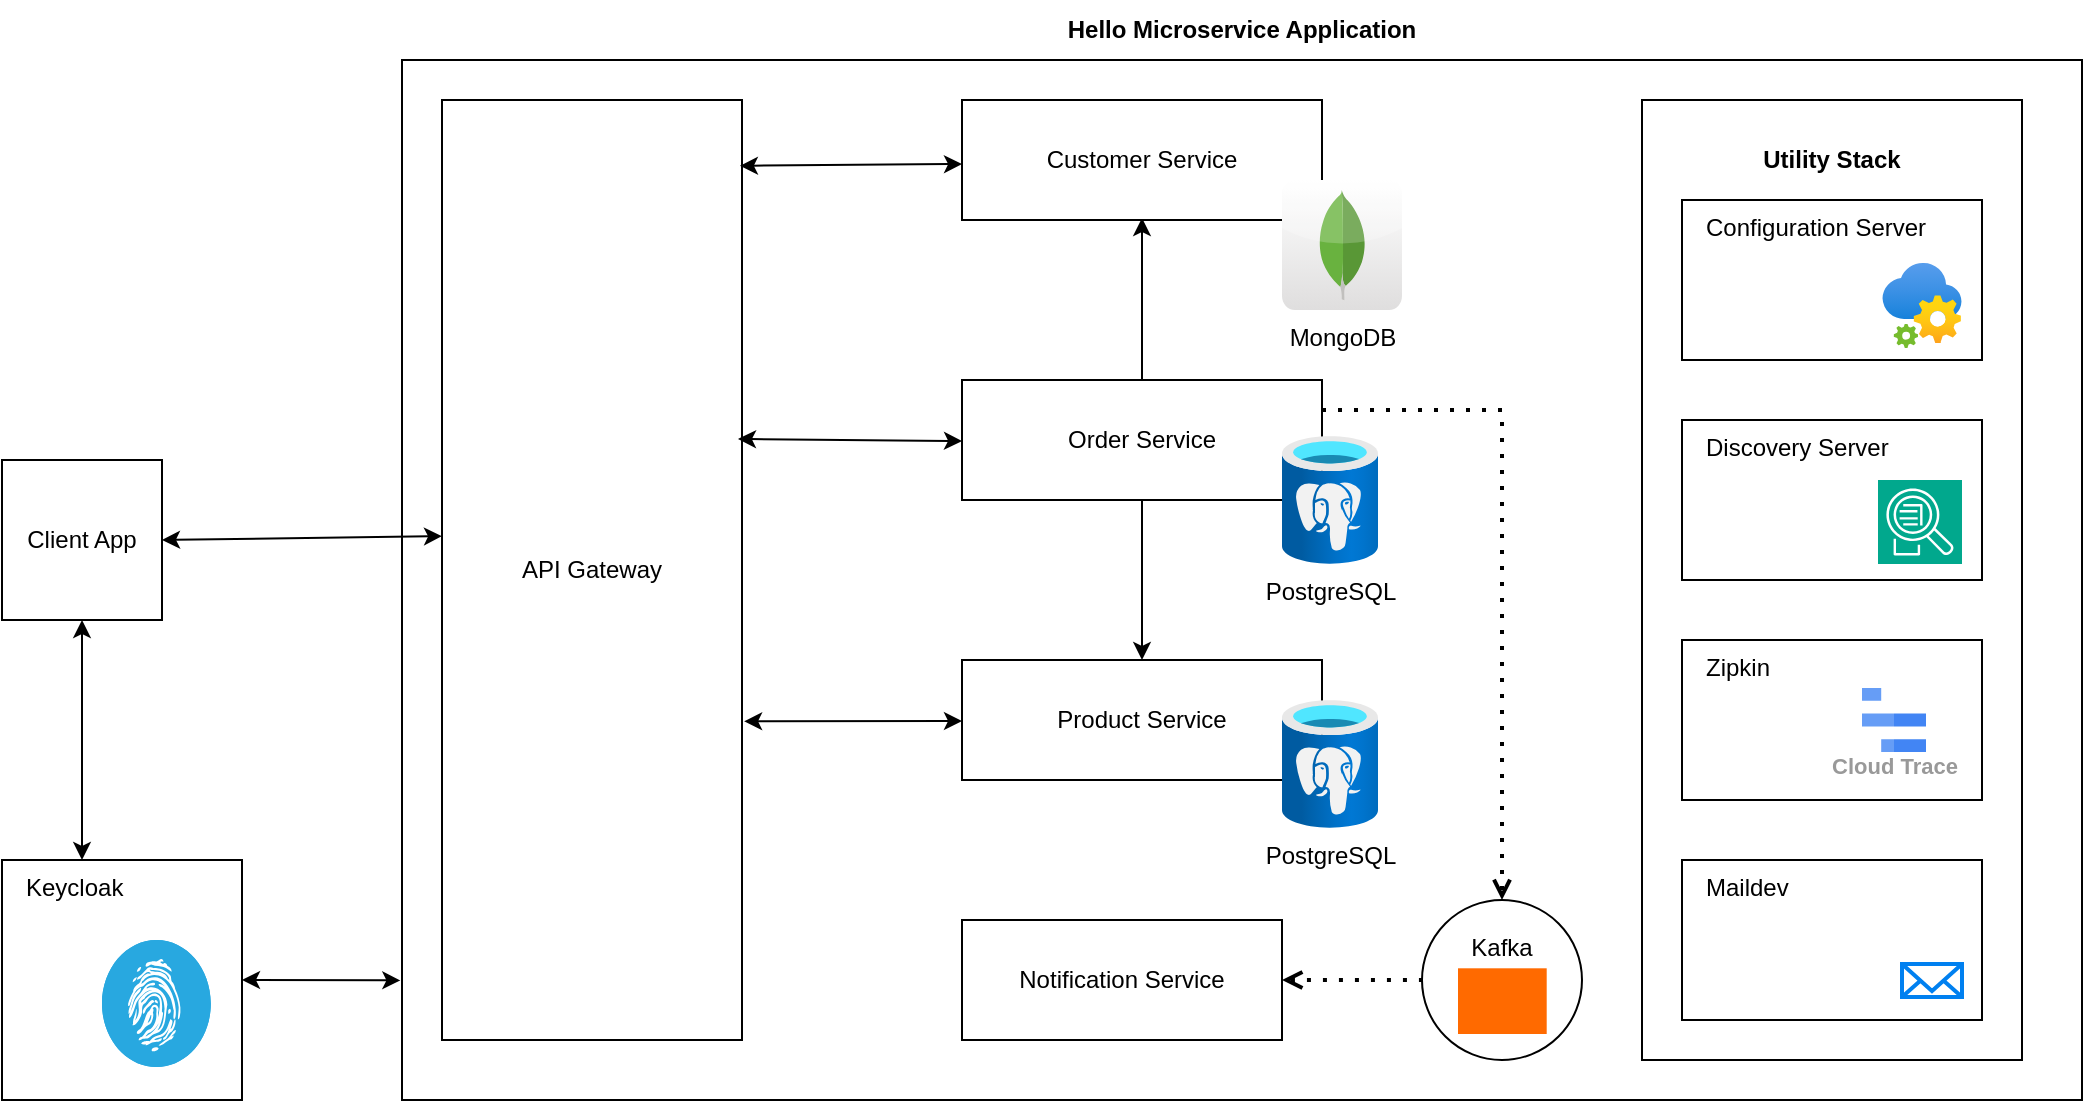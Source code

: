 <mxfile version="25.0.2">
  <diagram name="Page-1" id="ND3jjoAa3D5oEy8UcPlh">
    <mxGraphModel dx="1434" dy="836" grid="1" gridSize="10" guides="1" tooltips="1" connect="1" arrows="1" fold="1" page="1" pageScale="1" pageWidth="1169" pageHeight="827" math="0" shadow="0">
      <root>
        <mxCell id="0" />
        <mxCell id="1" parent="0" />
        <mxCell id="KuM-A_WvuE8hkyDEpZhT-1" value="" style="rounded=0;whiteSpace=wrap;html=1;" parent="1" vertex="1">
          <mxGeometry x="240" y="160" width="840" height="520" as="geometry" />
        </mxCell>
        <mxCell id="KuM-A_WvuE8hkyDEpZhT-2" value="API Gateway" style="rounded=0;whiteSpace=wrap;html=1;" parent="1" vertex="1">
          <mxGeometry x="260" y="180" width="150" height="470" as="geometry" />
        </mxCell>
        <mxCell id="KuM-A_WvuE8hkyDEpZhT-6" value="Notification Service" style="rounded=0;whiteSpace=wrap;html=1;" parent="1" vertex="1">
          <mxGeometry x="520" y="590" width="160" height="60" as="geometry" />
        </mxCell>
        <mxCell id="KuM-A_WvuE8hkyDEpZhT-16" value="Client App" style="whiteSpace=wrap;html=1;aspect=fixed;" parent="1" vertex="1">
          <mxGeometry x="40" y="360" width="80" height="80" as="geometry" />
        </mxCell>
        <mxCell id="KuM-A_WvuE8hkyDEpZhT-17" value="" style="endArrow=classic;startArrow=classic;html=1;rounded=0;exitX=1;exitY=0.5;exitDx=0;exitDy=0;entryX=0;entryY=0.464;entryDx=0;entryDy=0;entryPerimeter=0;" parent="1" source="KuM-A_WvuE8hkyDEpZhT-16" target="KuM-A_WvuE8hkyDEpZhT-2" edge="1">
          <mxGeometry width="50" height="50" relative="1" as="geometry">
            <mxPoint x="560" y="550" as="sourcePoint" />
            <mxPoint x="610" y="500" as="targetPoint" />
          </mxGeometry>
        </mxCell>
        <mxCell id="KuM-A_WvuE8hkyDEpZhT-18" value="" style="endArrow=classic;startArrow=classic;html=1;rounded=0;exitX=0.993;exitY=0.07;exitDx=0;exitDy=0;exitPerimeter=0;" parent="1" source="KuM-A_WvuE8hkyDEpZhT-2" edge="1">
          <mxGeometry width="50" height="50" relative="1" as="geometry">
            <mxPoint x="560" y="550" as="sourcePoint" />
            <mxPoint x="520" y="212" as="targetPoint" />
          </mxGeometry>
        </mxCell>
        <mxCell id="KuM-A_WvuE8hkyDEpZhT-19" value="" style="endArrow=classic;startArrow=classic;html=1;rounded=0;exitX=0.987;exitY=0.065;exitDx=0;exitDy=0;exitPerimeter=0;" parent="1" edge="1">
          <mxGeometry width="50" height="50" relative="1" as="geometry">
            <mxPoint x="408" y="349.5" as="sourcePoint" />
            <mxPoint x="520" y="350.5" as="targetPoint" />
          </mxGeometry>
        </mxCell>
        <mxCell id="KuM-A_WvuE8hkyDEpZhT-20" value="" style="endArrow=classic;startArrow=classic;html=1;rounded=0;exitX=1.007;exitY=0.661;exitDx=0;exitDy=0;exitPerimeter=0;" parent="1" source="KuM-A_WvuE8hkyDEpZhT-2" edge="1">
          <mxGeometry width="50" height="50" relative="1" as="geometry">
            <mxPoint x="408" y="489.5" as="sourcePoint" />
            <mxPoint x="520" y="490.5" as="targetPoint" />
          </mxGeometry>
        </mxCell>
        <mxCell id="KuM-A_WvuE8hkyDEpZhT-21" value="" style="endArrow=open;dashed=1;html=1;dashPattern=1 3;strokeWidth=2;rounded=0;exitX=1;exitY=0.25;exitDx=0;exitDy=0;entryX=0.5;entryY=0;entryDx=0;entryDy=0;endFill=0;" parent="1" source="KuM-A_WvuE8hkyDEpZhT-4" target="KuM-A_WvuE8hkyDEpZhT-11" edge="1">
          <mxGeometry width="50" height="50" relative="1" as="geometry">
            <mxPoint x="700" y="210" as="sourcePoint" />
            <mxPoint x="790" y="530" as="targetPoint" />
            <Array as="points">
              <mxPoint x="790" y="335" />
            </Array>
          </mxGeometry>
        </mxCell>
        <mxCell id="KuM-A_WvuE8hkyDEpZhT-22" value="" style="endArrow=none;dashed=1;html=1;dashPattern=1 3;strokeWidth=2;rounded=0;entryX=0;entryY=0.5;entryDx=0;entryDy=0;exitX=1;exitY=0.5;exitDx=0;exitDy=0;startArrow=open;startFill=0;" parent="1" source="KuM-A_WvuE8hkyDEpZhT-6" target="KuM-A_WvuE8hkyDEpZhT-11" edge="1">
          <mxGeometry width="50" height="50" relative="1" as="geometry">
            <mxPoint x="680" y="630" as="sourcePoint" />
            <mxPoint x="730" y="580" as="targetPoint" />
          </mxGeometry>
        </mxCell>
        <mxCell id="d9Il5MpN8ivss0r903Mm-2" value="" style="endArrow=classic;html=1;rounded=0;exitX=0.5;exitY=1;exitDx=0;exitDy=0;entryX=0.5;entryY=0;entryDx=0;entryDy=0;" parent="1" source="KuM-A_WvuE8hkyDEpZhT-4" target="KuM-A_WvuE8hkyDEpZhT-5" edge="1">
          <mxGeometry width="50" height="50" relative="1" as="geometry">
            <mxPoint x="560" y="450" as="sourcePoint" />
            <mxPoint x="610" y="400" as="targetPoint" />
          </mxGeometry>
        </mxCell>
        <mxCell id="d9Il5MpN8ivss0r903Mm-3" value="" style="endArrow=classic;html=1;rounded=0;entryX=0.5;entryY=1;entryDx=0;entryDy=0;" parent="1" edge="1">
          <mxGeometry width="50" height="50" relative="1" as="geometry">
            <mxPoint x="610" y="321" as="sourcePoint" />
            <mxPoint x="610" y="239" as="targetPoint" />
          </mxGeometry>
        </mxCell>
        <mxCell id="d9Il5MpN8ivss0r903Mm-14" value="Hello Microservice Application" style="text;html=1;align=center;verticalAlign=middle;whiteSpace=wrap;rounded=0;fontStyle=1" parent="1" vertex="1">
          <mxGeometry x="560" y="130" width="200" height="30" as="geometry" />
        </mxCell>
        <mxCell id="38" value="" style="group" parent="1" vertex="1" connectable="0">
          <mxGeometry x="520" y="180" width="220" height="105" as="geometry" />
        </mxCell>
        <mxCell id="KuM-A_WvuE8hkyDEpZhT-3" value="Customer Service" style="rounded=0;whiteSpace=wrap;html=1;" parent="38" vertex="1">
          <mxGeometry width="180" height="60" as="geometry" />
        </mxCell>
        <mxCell id="d9Il5MpN8ivss0r903Mm-12" value="MongoDB" style="dashed=0;outlineConnect=0;html=1;align=center;labelPosition=center;verticalLabelPosition=bottom;verticalAlign=top;shape=mxgraph.webicons.mongodb;gradientColor=#DFDEDE" parent="38" vertex="1">
          <mxGeometry x="160" y="40" width="60" height="65" as="geometry" />
        </mxCell>
        <mxCell id="39" value="" style="group" parent="1" vertex="1" connectable="0">
          <mxGeometry x="520" y="320" width="208" height="92" as="geometry" />
        </mxCell>
        <mxCell id="KuM-A_WvuE8hkyDEpZhT-4" value="Order Service" style="rounded=0;whiteSpace=wrap;html=1;" parent="39" vertex="1">
          <mxGeometry width="180" height="60" as="geometry" />
        </mxCell>
        <mxCell id="d9Il5MpN8ivss0r903Mm-9" value="PostgreSQL" style="image;aspect=fixed;html=1;points=[];align=center;fontSize=12;image=img/lib/azure2/databases/Azure_Database_PostgreSQL_Server.svg;" parent="39" vertex="1">
          <mxGeometry x="160" y="28" width="48" height="64" as="geometry" />
        </mxCell>
        <mxCell id="40" value="" style="group" parent="1" vertex="1" connectable="0">
          <mxGeometry x="520" y="460" width="208" height="84" as="geometry" />
        </mxCell>
        <mxCell id="KuM-A_WvuE8hkyDEpZhT-5" value="Product Service" style="rounded=0;whiteSpace=wrap;html=1;" parent="40" vertex="1">
          <mxGeometry width="180" height="60" as="geometry" />
        </mxCell>
        <mxCell id="d9Il5MpN8ivss0r903Mm-10" value="PostgreSQL" style="image;aspect=fixed;html=1;points=[];align=center;fontSize=12;image=img/lib/azure2/databases/Azure_Database_PostgreSQL_Server.svg;" parent="40" vertex="1">
          <mxGeometry x="160" y="20" width="48" height="64" as="geometry" />
        </mxCell>
        <mxCell id="41" value="" style="group" parent="1" vertex="1" connectable="0">
          <mxGeometry x="860" y="180" width="190" height="480" as="geometry" />
        </mxCell>
        <mxCell id="KuM-A_WvuE8hkyDEpZhT-7" value="" style="rounded=0;whiteSpace=wrap;html=1;" parent="41" vertex="1">
          <mxGeometry width="190" height="480" as="geometry" />
        </mxCell>
        <mxCell id="d9Il5MpN8ivss0r903Mm-1" value="Utility Stack" style="text;html=1;align=center;verticalAlign=middle;whiteSpace=wrap;rounded=0;fontStyle=1" parent="41" vertex="1">
          <mxGeometry x="20" y="15" width="150" height="30" as="geometry" />
        </mxCell>
        <mxCell id="33" value="" style="group" parent="41" vertex="1" connectable="0">
          <mxGeometry x="20" y="50" width="150" height="80" as="geometry" />
        </mxCell>
        <mxCell id="KuM-A_WvuE8hkyDEpZhT-12" value="Configuration Server" style="rounded=0;whiteSpace=wrap;html=1;align=left;verticalAlign=top;spacingLeft=10;" parent="33" vertex="1">
          <mxGeometry width="150" height="80" as="geometry" />
        </mxCell>
        <mxCell id="d9Il5MpN8ivss0r903Mm-7" value="" style="image;aspect=fixed;html=1;points=[];align=center;fontSize=12;image=img/lib/azure2/integration/App_Configuration.svg;" parent="33" vertex="1">
          <mxGeometry x="100" y="31.5" width="40" height="42.5" as="geometry" />
        </mxCell>
        <mxCell id="34" value="" style="group" parent="41" vertex="1" connectable="0">
          <mxGeometry x="20" y="160" width="150" height="80" as="geometry" />
        </mxCell>
        <mxCell id="KuM-A_WvuE8hkyDEpZhT-13" value="Discovery Server" style="rounded=0;whiteSpace=wrap;html=1;align=left;verticalAlign=top;spacingLeft=10;" parent="34" vertex="1">
          <mxGeometry width="150" height="80" as="geometry" />
        </mxCell>
        <mxCell id="d9Il5MpN8ivss0r903Mm-15" value="" style="sketch=0;points=[[0,0,0],[0.25,0,0],[0.5,0,0],[0.75,0,0],[1,0,0],[0,1,0],[0.25,1,0],[0.5,1,0],[0.75,1,0],[1,1,0],[0,0.25,0],[0,0.5,0],[0,0.75,0],[1,0.25,0],[1,0.5,0],[1,0.75,0]];outlineConnect=0;fontColor=#232F3E;fillColor=#01A88D;strokeColor=#ffffff;dashed=0;verticalLabelPosition=bottom;verticalAlign=top;align=center;html=1;fontSize=12;fontStyle=0;aspect=fixed;shape=mxgraph.aws4.resourceIcon;resIcon=mxgraph.aws4.application_discovery_service;" parent="34" vertex="1">
          <mxGeometry x="98" y="30" width="42" height="42" as="geometry" />
        </mxCell>
        <mxCell id="35" value="" style="group" parent="41" vertex="1" connectable="0">
          <mxGeometry x="20" y="270" width="150" height="80" as="geometry" />
        </mxCell>
        <mxCell id="KuM-A_WvuE8hkyDEpZhT-14" value="Zipkin" style="rounded=0;whiteSpace=wrap;html=1;align=left;verticalAlign=top;spacingLeft=10;" parent="35" vertex="1">
          <mxGeometry width="150" height="80" as="geometry" />
        </mxCell>
        <mxCell id="d9Il5MpN8ivss0r903Mm-5" value="Cloud Trace" style="sketch=0;html=1;verticalAlign=top;labelPosition=center;verticalLabelPosition=bottom;align=center;spacingTop=-6;fontSize=11;fontStyle=1;fontColor=#999999;shape=image;aspect=fixed;imageAspect=0;image=data:image/svg+xml,PHN2ZyB4bWxucz0iaHR0cDovL3d3dy53My5vcmcvMjAwMC9zdmciIHhtbG5zOnY9Imh0dHBzOi8vdmVjdGEuaW8vbmFubyIgd2lkdGg9IjIwIiBoZWlnaHQ9IjIwIiB2aWV3Qm94PSIwIDAgMjAgMjAiPiYjeGE7CTxzdHlsZSB0eXBlPSJ0ZXh0L2NzcyI+JiN4YTsJLnN0MHtmaWxsOiM0Mjg1ZjQ7fSYjeGE7CS5zdDF7ZmlsbDojNjY5ZGY2O30mI3hhOwk8L3N0eWxlPiYjeGE7CTxwYXRoIGNsYXNzPSJzdDAiIGQ9Ik0yMCA4SDEwdjRoMTB6bTAgOEgxMHY0aDEweiIgZmlsbD0iIzQyODVmNCIvPiYjeGE7CTxwYXRoIGNsYXNzPSJzdDEiIGQ9Ik0xMCAxNkg2djRoNHpNMCAwaDZ2NEgwem0wIDhoMTB2NEgweiIgZmlsbD0iIzY2OWRmNiIvPiYjeGE7PC9zdmc+;" parent="35" vertex="1">
          <mxGeometry x="90" y="24" width="32" height="32" as="geometry" />
        </mxCell>
        <mxCell id="36" value="" style="group" parent="41" vertex="1" connectable="0">
          <mxGeometry x="20" y="380" width="150" height="80" as="geometry" />
        </mxCell>
        <mxCell id="KuM-A_WvuE8hkyDEpZhT-23" value="Maildev" style="rounded=0;whiteSpace=wrap;html=1;align=left;verticalAlign=top;spacingLeft=10;" parent="36" vertex="1">
          <mxGeometry width="150" height="80" as="geometry" />
        </mxCell>
        <mxCell id="d9Il5MpN8ivss0r903Mm-4" value="" style="html=1;verticalLabelPosition=bottom;align=center;labelBackgroundColor=#ffffff;verticalAlign=top;strokeWidth=2;strokeColor=#0080F0;shadow=0;dashed=0;shape=mxgraph.ios7.icons.mail;" parent="36" vertex="1">
          <mxGeometry x="110" y="52" width="30" height="16.5" as="geometry" />
        </mxCell>
        <mxCell id="OjCXZwvimgykX2oG4wAB-45" value="" style="group" parent="1" vertex="1" connectable="0">
          <mxGeometry x="750" y="580" width="80" height="80" as="geometry" />
        </mxCell>
        <mxCell id="KuM-A_WvuE8hkyDEpZhT-11" value="Kafka" style="ellipse;whiteSpace=wrap;html=1;aspect=fixed;verticalAlign=top;spacingTop=10;" parent="OjCXZwvimgykX2oG4wAB-45" vertex="1">
          <mxGeometry width="80" height="80" as="geometry" />
        </mxCell>
        <mxCell id="OjCXZwvimgykX2oG4wAB-44" value="" style="points=[];aspect=fixed;html=1;align=center;shadow=0;dashed=0;fillColor=#FF6A00;strokeColor=none;shape=mxgraph.alibaba_cloud.kafka;" parent="OjCXZwvimgykX2oG4wAB-45" vertex="1">
          <mxGeometry x="18" y="34.15" width="44.35" height="32.85" as="geometry" />
        </mxCell>
        <mxCell id="42" value="" style="group" parent="1" vertex="1" connectable="0">
          <mxGeometry x="40" y="560" width="120" height="120" as="geometry" />
        </mxCell>
        <mxCell id="2" value="Keycloak" style="rounded=0;whiteSpace=wrap;html=1;align=left;verticalAlign=top;spacingLeft=10;" parent="42" vertex="1">
          <mxGeometry width="120" height="120" as="geometry" />
        </mxCell>
        <mxCell id="3" value="" style="fillColor=#28A8E0;verticalLabelPosition=bottom;sketch=0;html=1;strokeColor=#ffffff;verticalAlign=top;align=center;points=[[0.145,0.145,0],[0.5,0,0],[0.855,0.145,0],[1,0.5,0],[0.855,0.855,0],[0.5,1,0],[0.145,0.855,0],[0,0.5,0]];pointerEvents=1;shape=mxgraph.cisco_safe.compositeIcon;bgIcon=ellipse;resIcon=mxgraph.cisco_safe.capability.identity_authorization;" parent="42" vertex="1">
          <mxGeometry x="50" y="40" width="54.4" height="63.5" as="geometry" />
        </mxCell>
        <mxCell id="OjCXZwvimgykX2oG4wAB-46" value="" style="endArrow=classic;startArrow=classic;html=1;rounded=0;entryX=-0.001;entryY=0.885;entryDx=0;entryDy=0;entryPerimeter=0;" parent="1" target="KuM-A_WvuE8hkyDEpZhT-1" edge="1">
          <mxGeometry width="50" height="50" relative="1" as="geometry">
            <mxPoint x="160" y="620" as="sourcePoint" />
            <mxPoint x="210" y="570" as="targetPoint" />
          </mxGeometry>
        </mxCell>
        <mxCell id="94CK3jBz7nMdnqQN5DN4-42" value="" style="endArrow=classic;startArrow=classic;html=1;rounded=0;" edge="1" parent="1">
          <mxGeometry width="50" height="50" relative="1" as="geometry">
            <mxPoint x="80" y="560" as="sourcePoint" />
            <mxPoint x="80" y="440" as="targetPoint" />
          </mxGeometry>
        </mxCell>
      </root>
    </mxGraphModel>
  </diagram>
</mxfile>
